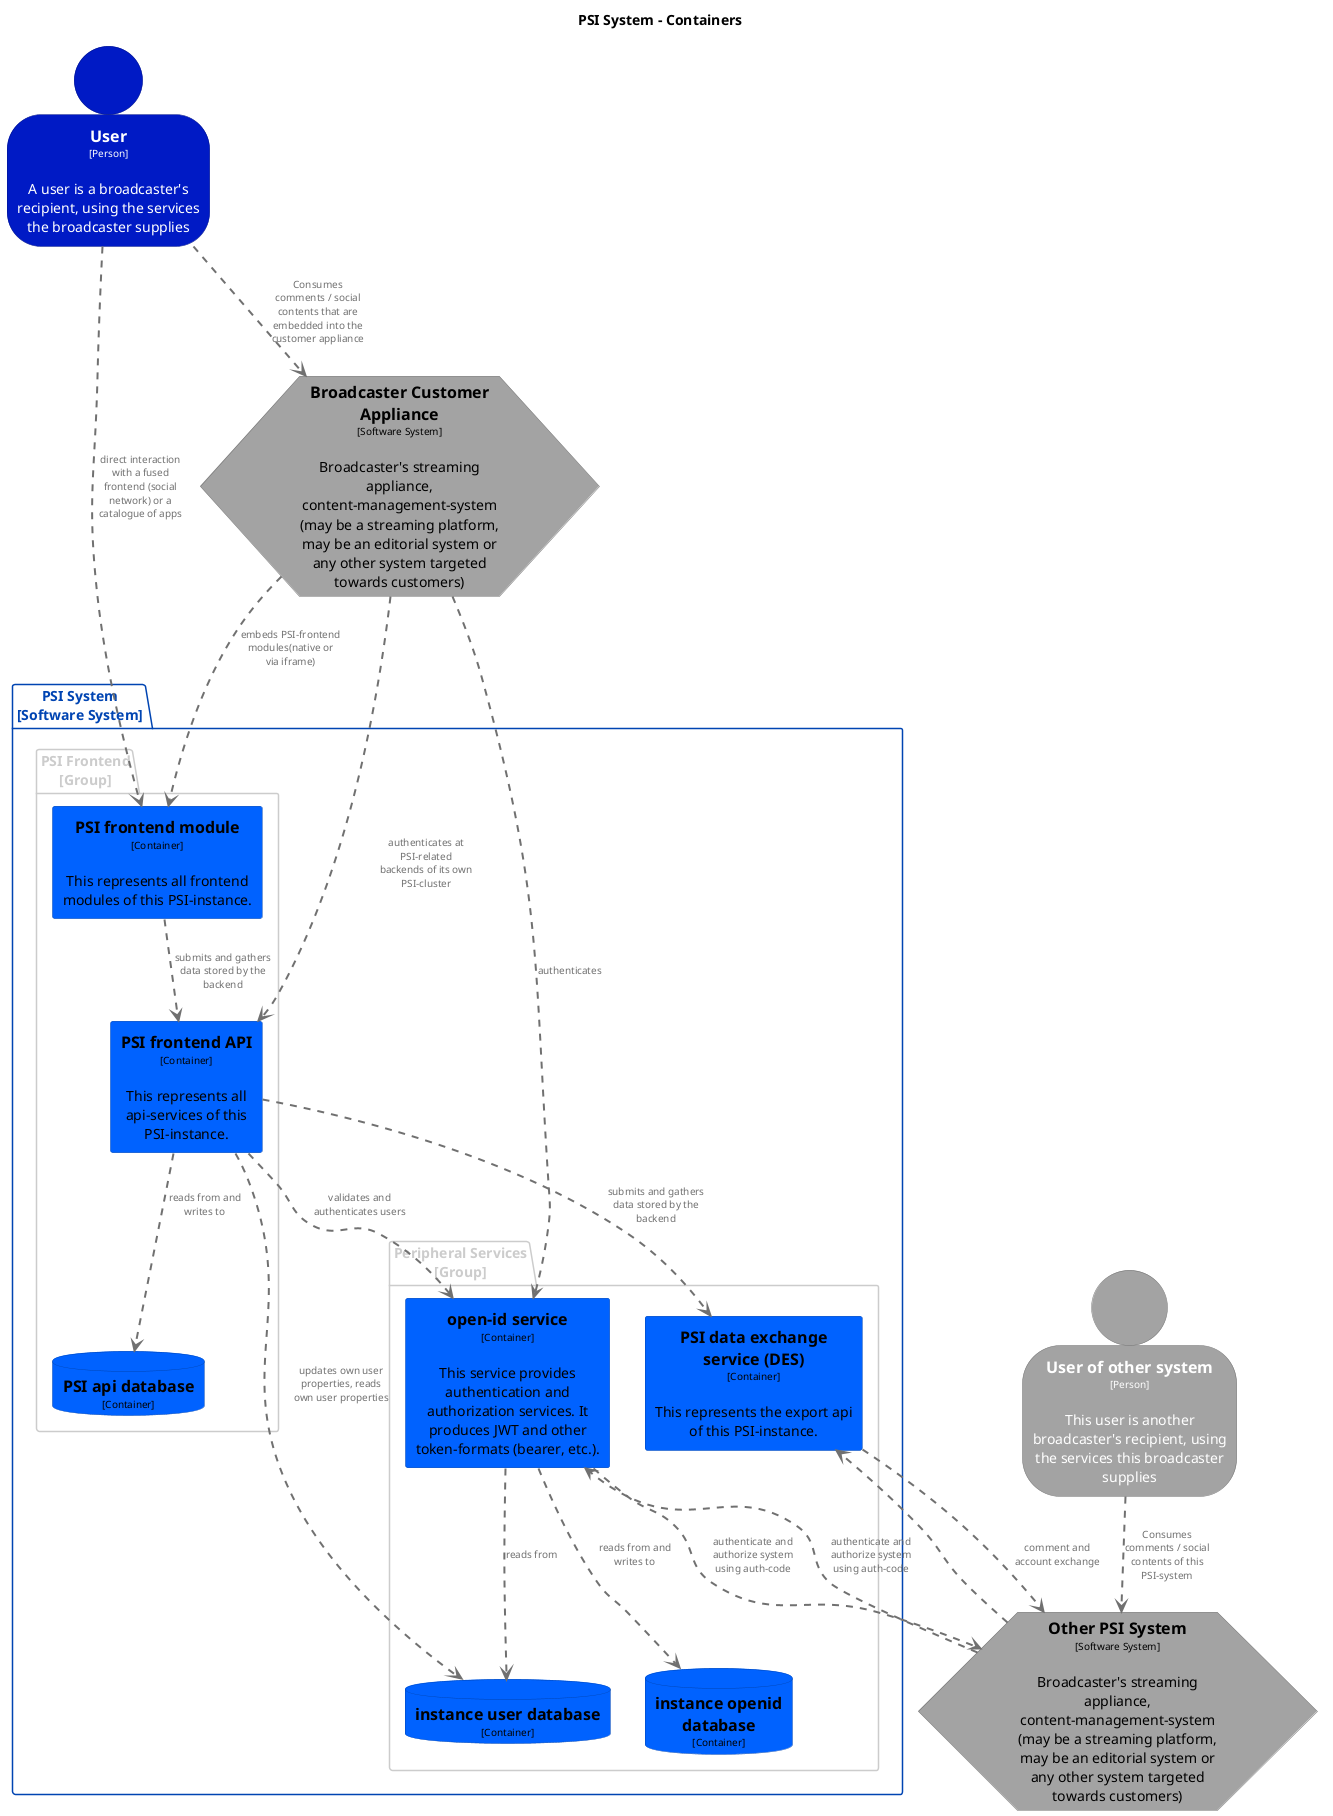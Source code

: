 @startuml
set separator none
title PSI System - Containers

top to bottom direction

skinparam {
  shadowing false
  arrowFontSize 10
  defaultTextAlignment center
  wrapWidth 200
  maxMessageSize 100
}

hide stereotype

skinparam hexagon<<BroadcasterCustomerAppliance>> {
  BackgroundColor #a3a3a3
  FontColor #000000
  BorderColor #727272
}
skinparam hexagon<<OtherPSISystem>> {
  BackgroundColor #a3a3a3
  FontColor #000000
  BorderColor #727272
}
skinparam database<<PSISystem.PSIapidatabase>> {
  BackgroundColor #0062ff
  FontColor #000000
  BorderColor #0044b2
}
skinparam rectangle<<PSISystem.PSIdataexchangeserviceDES>> {
  BackgroundColor #0062ff
  FontColor #000000
  BorderColor #0044b2
}
skinparam rectangle<<PSISystem.PSIfrontendAPI>> {
  BackgroundColor #0062ff
  FontColor #000000
  BorderColor #0044b2
}
skinparam rectangle<<PSISystem.PSIfrontendmodule>> {
  BackgroundColor #0062ff
  FontColor #000000
  BorderColor #0044b2
}
skinparam person<<User>> {
  BackgroundColor #001ac5
  FontColor #ffffff
  BorderColor #001289
}
skinparam person<<Userofothersystem>> {
  BackgroundColor #a3a3a3
  FontColor #ffffff
  BorderColor #727272
}
skinparam database<<PSISystem.instanceopeniddatabase>> {
  BackgroundColor #0062ff
  FontColor #000000
  BorderColor #0044b2
}
skinparam database<<PSISystem.instanceuserdatabase>> {
  BackgroundColor #0062ff
  FontColor #000000
  BorderColor #0044b2
}
skinparam rectangle<<PSISystem.openidservice>> {
  BackgroundColor #0062ff
  FontColor #000000
  BorderColor #0044b2
}

person "==User\n<size:10>[Person]</size>\n\nA user is a broadcaster's recipient, using the services the broadcaster supplies" <<User>> as User
person "==User of other system\n<size:10>[Person]</size>\n\nThis user is another broadcaster's recipient, using the services this broadcaster supplies" <<Userofothersystem>> as Userofothersystem
hexagon "==Broadcaster Customer Appliance\n<size:10>[Software System]</size>\n\nBroadcaster's streaming appliance, content-management-system (may be a streaming platform, may be an editorial system or any other system targeted towards customers)" <<BroadcasterCustomerAppliance>> as BroadcasterCustomerAppliance
hexagon "==Other PSI System\n<size:10>[Software System]</size>\n\nBroadcaster's streaming appliance, content-management-system (may be a streaming platform, may be an editorial system or any other system targeted towards customers)" <<OtherPSISystem>> as OtherPSISystem

package "PSI System\n[Software System]" <<PSISystem>> {
  skinparam PackageBorderColor<<PSISystem>> #0044b2
  skinparam PackageFontColor<<PSISystem>> #0044b2

  package "PSI Frontend\n[Group]" <<group>> {
    skinparam PackageBorderColor<<group>> #cccccc
    skinparam PackageFontColor<<group>> #cccccc

    rectangle "==PSI frontend module\n<size:10>[Container]</size>\n\nThis represents all frontend modules of this PSI-instance." <<PSISystem.PSIfrontendmodule>> as PSISystem.PSIfrontendmodule
    rectangle "==PSI frontend API\n<size:10>[Container]</size>\n\nThis represents all api-services of this PSI-instance." <<PSISystem.PSIfrontendAPI>> as PSISystem.PSIfrontendAPI
    database "==PSI api database\n<size:10>[Container]</size>" <<PSISystem.PSIapidatabase>> as PSISystem.PSIapidatabase
  }

  package "Peripheral Services\n[Group]" <<group>> {
    skinparam PackageBorderColor<<group>> #cccccc
    skinparam PackageFontColor<<group>> #cccccc

    rectangle "==open-id service\n<size:10>[Container]</size>\n\nThis service provides authentication and authorization services. It produces JWT and other token-formats (bearer, etc.)." <<PSISystem.openidservice>> as PSISystem.openidservice
    database "==instance user database\n<size:10>[Container]</size>" <<PSISystem.instanceuserdatabase>> as PSISystem.instanceuserdatabase
    database "==instance openid database\n<size:10>[Container]</size>" <<PSISystem.instanceopeniddatabase>> as PSISystem.instanceopeniddatabase
    rectangle "==PSI data exchange service (DES)\n<size:10>[Container]</size>\n\nThis represents the export api of this PSI-instance." <<PSISystem.PSIdataexchangeserviceDES>> as PSISystem.PSIdataexchangeserviceDES
  }

}

PSISystem.PSIfrontendAPI .[#707070,thickness=2].> PSISystem.PSIdataexchangeserviceDES : "<color:#707070>submits and gathers data stored by the backend"
PSISystem.PSIfrontendAPI .[#707070,thickness=2].> PSISystem.openidservice : "<color:#707070>validates and authenticates users"
PSISystem.PSIfrontendAPI .[#707070,thickness=2].> PSISystem.instanceuserdatabase : "<color:#707070>updates own user properties, reads own user properties"
PSISystem.openidservice .[#707070,thickness=2].> PSISystem.instanceuserdatabase : "<color:#707070>reads from"
PSISystem.openidservice .[#707070,thickness=2].> PSISystem.instanceopeniddatabase : "<color:#707070>reads from and writes to"
BroadcasterCustomerAppliance .[#707070,thickness=2].> PSISystem.openidservice : "<color:#707070>authenticates"
User .[#707070,thickness=2].> BroadcasterCustomerAppliance : "<color:#707070>Consumes comments / social contents that are embedded into the customer appliance"
User .[#707070,thickness=2].> PSISystem.PSIfrontendmodule : "<color:#707070>direct interaction with a fused frontend (social network) or a catalogue of apps"
BroadcasterCustomerAppliance .[#707070,thickness=2].> PSISystem.PSIfrontendmodule : "<color:#707070>embeds PSI-frontend modules(native or via iframe)"
BroadcasterCustomerAppliance .[#707070,thickness=2].> PSISystem.PSIfrontendAPI : "<color:#707070>authenticates at PSI-related  backends of its own PSI-cluster"
OtherPSISystem .[#707070,thickness=2].> PSISystem.PSIdataexchangeserviceDES : "<color:#707070>"
PSISystem.PSIdataexchangeserviceDES .[#707070,thickness=2].> OtherPSISystem : "<color:#707070>comment and account exchange"
PSISystem.PSIfrontendmodule .[#707070,thickness=2].> PSISystem.PSIfrontendAPI : "<color:#707070>submits and gathers data stored by the backend"
PSISystem.openidservice .[#707070,thickness=2].> OtherPSISystem : "<color:#707070>authenticate and authorize system using auth-code"
OtherPSISystem .[#707070,thickness=2].> PSISystem.openidservice : "<color:#707070>authenticate and authorize system using auth-code"
Userofothersystem .[#707070,thickness=2].> OtherPSISystem : "<color:#707070>Consumes comments / social contents of this PSI-system"
PSISystem.PSIfrontendAPI .[#707070,thickness=2].> PSISystem.PSIapidatabase : "<color:#707070>reads from and writes to"
@enduml